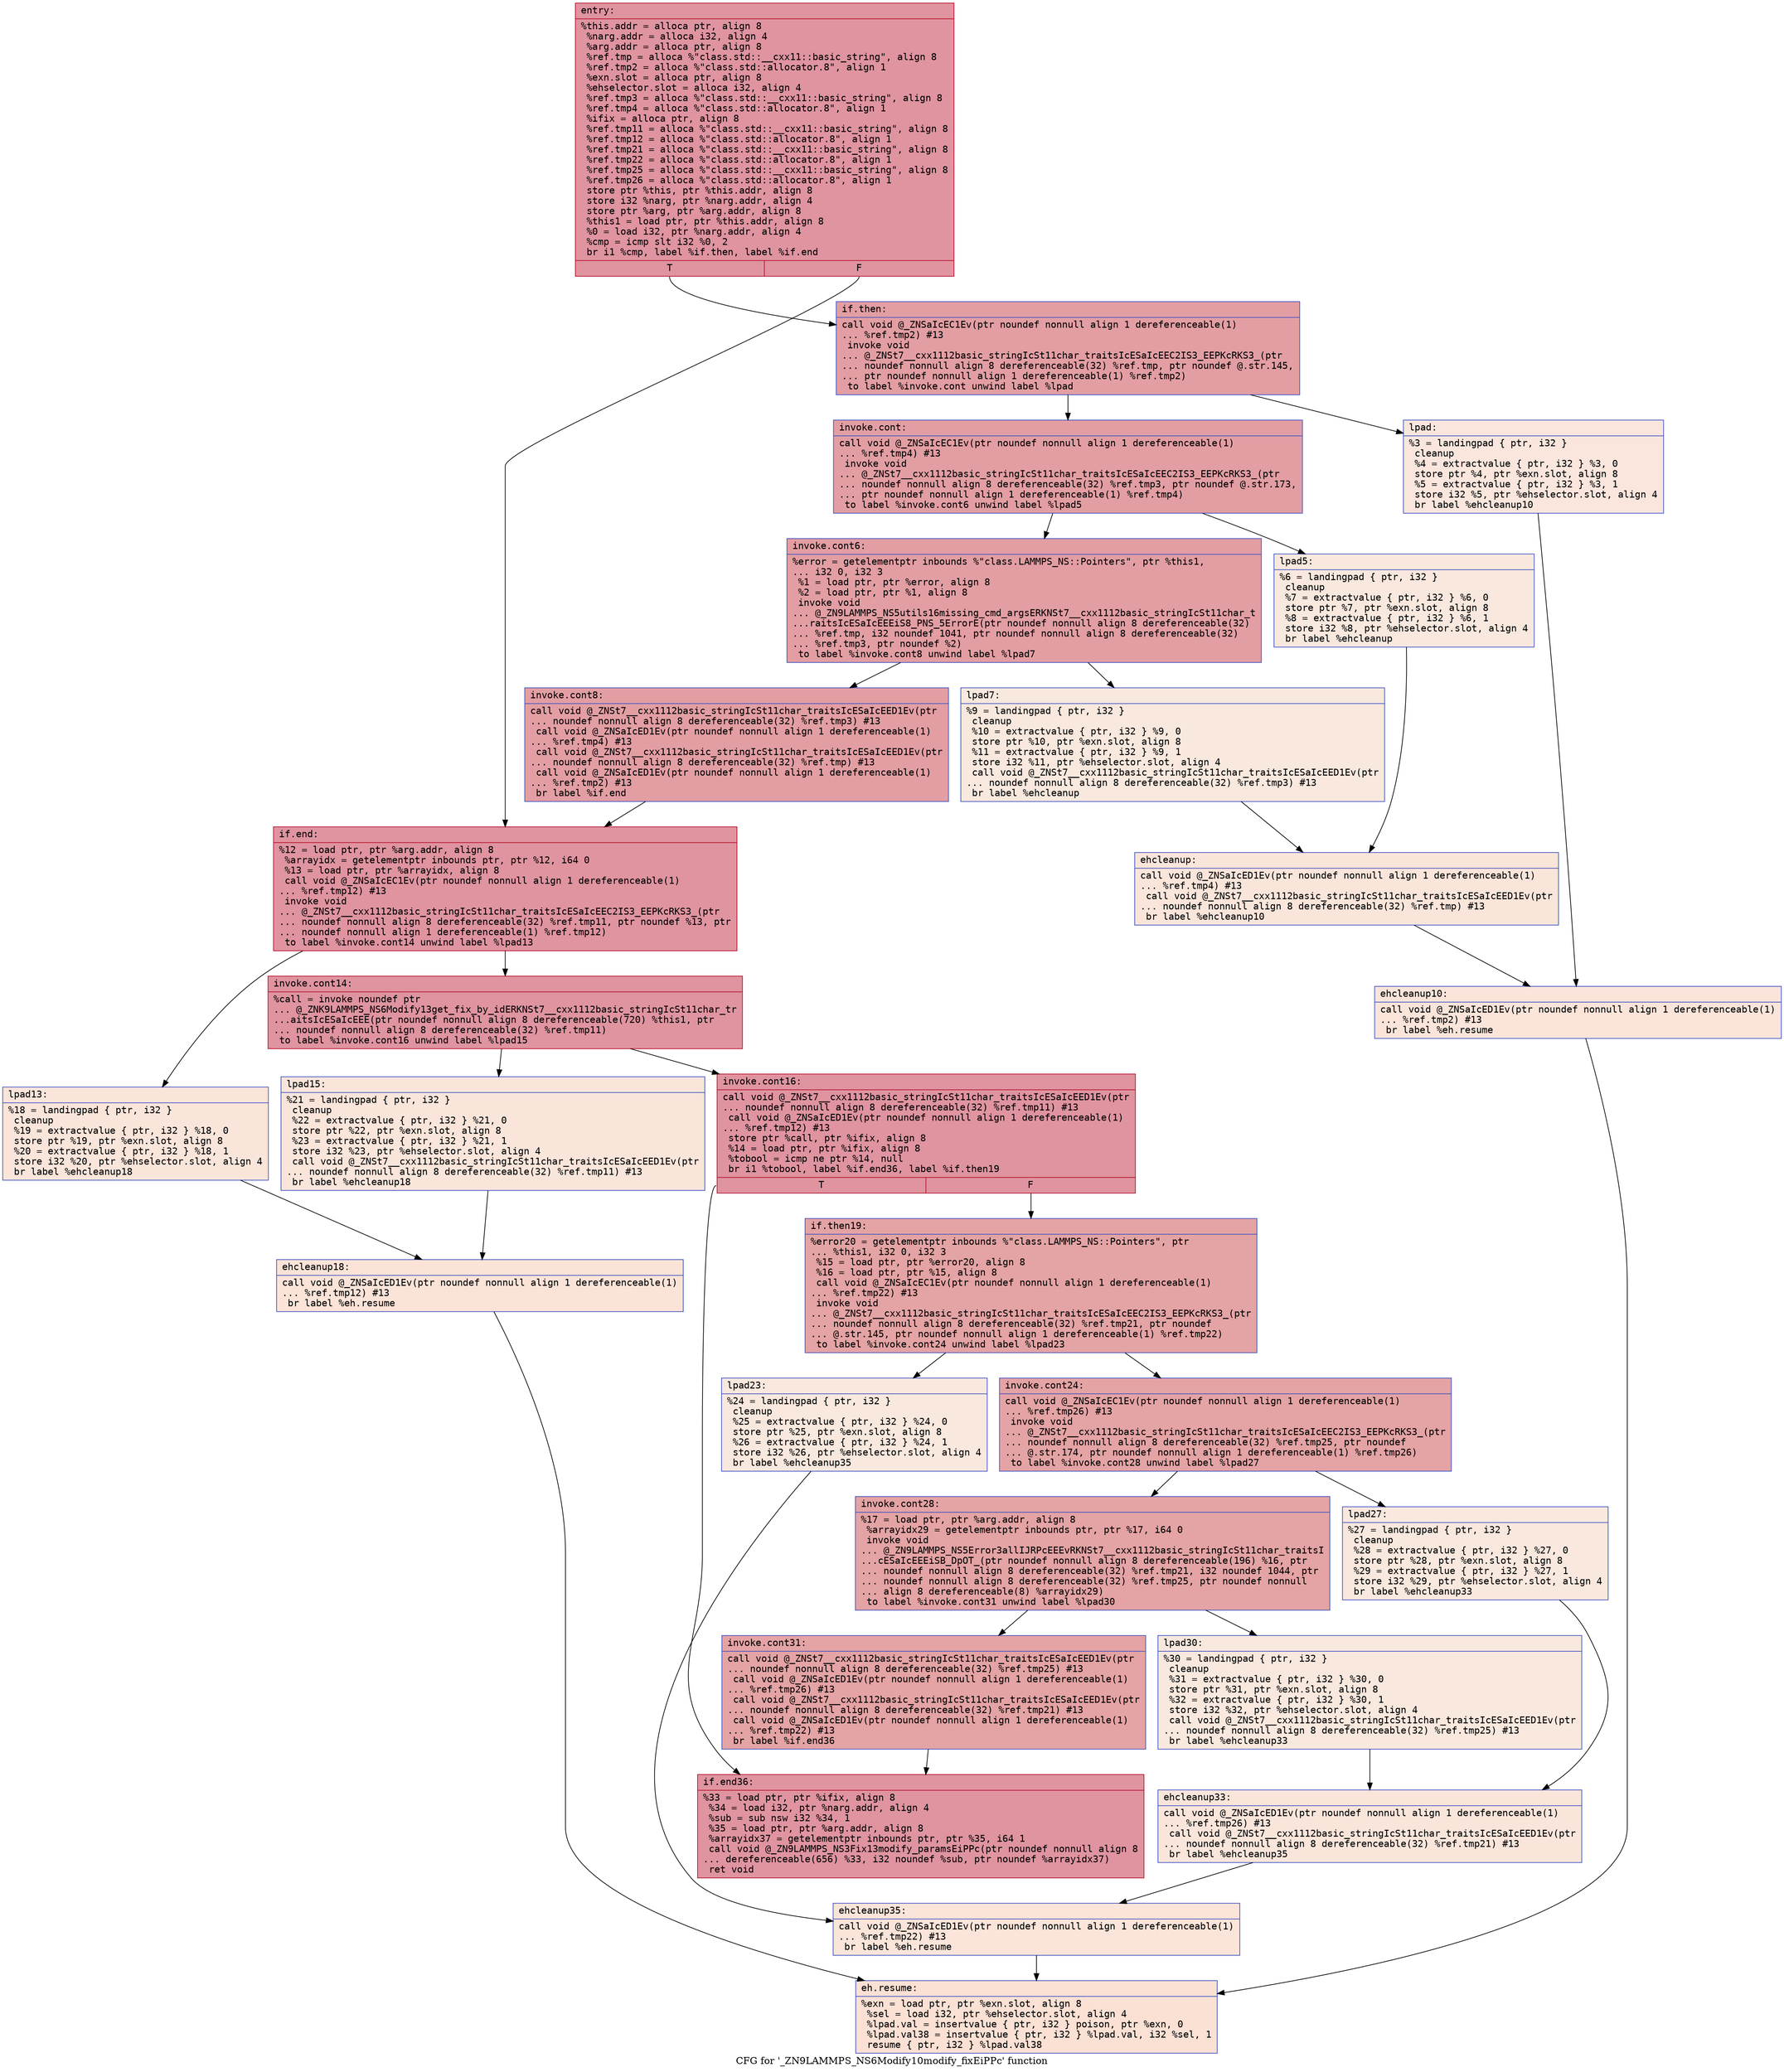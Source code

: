 digraph "CFG for '_ZN9LAMMPS_NS6Modify10modify_fixEiPPc' function" {
	label="CFG for '_ZN9LAMMPS_NS6Modify10modify_fixEiPPc' function";

	Node0x561f16398680 [shape=record,color="#b70d28ff", style=filled, fillcolor="#b70d2870" fontname="Courier",label="{entry:\l|  %this.addr = alloca ptr, align 8\l  %narg.addr = alloca i32, align 4\l  %arg.addr = alloca ptr, align 8\l  %ref.tmp = alloca %\"class.std::__cxx11::basic_string\", align 8\l  %ref.tmp2 = alloca %\"class.std::allocator.8\", align 1\l  %exn.slot = alloca ptr, align 8\l  %ehselector.slot = alloca i32, align 4\l  %ref.tmp3 = alloca %\"class.std::__cxx11::basic_string\", align 8\l  %ref.tmp4 = alloca %\"class.std::allocator.8\", align 1\l  %ifix = alloca ptr, align 8\l  %ref.tmp11 = alloca %\"class.std::__cxx11::basic_string\", align 8\l  %ref.tmp12 = alloca %\"class.std::allocator.8\", align 1\l  %ref.tmp21 = alloca %\"class.std::__cxx11::basic_string\", align 8\l  %ref.tmp22 = alloca %\"class.std::allocator.8\", align 1\l  %ref.tmp25 = alloca %\"class.std::__cxx11::basic_string\", align 8\l  %ref.tmp26 = alloca %\"class.std::allocator.8\", align 1\l  store ptr %this, ptr %this.addr, align 8\l  store i32 %narg, ptr %narg.addr, align 4\l  store ptr %arg, ptr %arg.addr, align 8\l  %this1 = load ptr, ptr %this.addr, align 8\l  %0 = load i32, ptr %narg.addr, align 4\l  %cmp = icmp slt i32 %0, 2\l  br i1 %cmp, label %if.then, label %if.end\l|{<s0>T|<s1>F}}"];
	Node0x561f16398680:s0 -> Node0x561f163996a0[tooltip="entry -> if.then\nProbability 50.00%" ];
	Node0x561f16398680:s1 -> Node0x561f16399710[tooltip="entry -> if.end\nProbability 50.00%" ];
	Node0x561f163996a0 [shape=record,color="#3d50c3ff", style=filled, fillcolor="#be242e70" fontname="Courier",label="{if.then:\l|  call void @_ZNSaIcEC1Ev(ptr noundef nonnull align 1 dereferenceable(1)\l... %ref.tmp2) #13\l  invoke void\l... @_ZNSt7__cxx1112basic_stringIcSt11char_traitsIcESaIcEEC2IS3_EEPKcRKS3_(ptr\l... noundef nonnull align 8 dereferenceable(32) %ref.tmp, ptr noundef @.str.145,\l... ptr noundef nonnull align 1 dereferenceable(1) %ref.tmp2)\l          to label %invoke.cont unwind label %lpad\l}"];
	Node0x561f163996a0 -> Node0x561f163999b0[tooltip="if.then -> invoke.cont\nProbability 100.00%" ];
	Node0x561f163996a0 -> Node0x561f16398c90[tooltip="if.then -> lpad\nProbability 0.00%" ];
	Node0x561f163999b0 [shape=record,color="#3d50c3ff", style=filled, fillcolor="#be242e70" fontname="Courier",label="{invoke.cont:\l|  call void @_ZNSaIcEC1Ev(ptr noundef nonnull align 1 dereferenceable(1)\l... %ref.tmp4) #13\l  invoke void\l... @_ZNSt7__cxx1112basic_stringIcSt11char_traitsIcESaIcEEC2IS3_EEPKcRKS3_(ptr\l... noundef nonnull align 8 dereferenceable(32) %ref.tmp3, ptr noundef @.str.173,\l... ptr noundef nonnull align 1 dereferenceable(1) %ref.tmp4)\l          to label %invoke.cont6 unwind label %lpad5\l}"];
	Node0x561f163999b0 -> Node0x561f16399f10[tooltip="invoke.cont -> invoke.cont6\nProbability 100.00%" ];
	Node0x561f163999b0 -> Node0x561f16399f60[tooltip="invoke.cont -> lpad5\nProbability 0.00%" ];
	Node0x561f16399f10 [shape=record,color="#3d50c3ff", style=filled, fillcolor="#be242e70" fontname="Courier",label="{invoke.cont6:\l|  %error = getelementptr inbounds %\"class.LAMMPS_NS::Pointers\", ptr %this1,\l... i32 0, i32 3\l  %1 = load ptr, ptr %error, align 8\l  %2 = load ptr, ptr %1, align 8\l  invoke void\l... @_ZN9LAMMPS_NS5utils16missing_cmd_argsERKNSt7__cxx1112basic_stringIcSt11char_t\l...raitsIcESaIcEEEiS8_PNS_5ErrorE(ptr noundef nonnull align 8 dereferenceable(32)\l... %ref.tmp, i32 noundef 1041, ptr noundef nonnull align 8 dereferenceable(32)\l... %ref.tmp3, ptr noundef %2)\l          to label %invoke.cont8 unwind label %lpad7\l}"];
	Node0x561f16399f10 -> Node0x561f16398da0[tooltip="invoke.cont6 -> invoke.cont8\nProbability 100.00%" ];
	Node0x561f16399f10 -> Node0x561f1639a420[tooltip="invoke.cont6 -> lpad7\nProbability 0.00%" ];
	Node0x561f16398da0 [shape=record,color="#3d50c3ff", style=filled, fillcolor="#be242e70" fontname="Courier",label="{invoke.cont8:\l|  call void @_ZNSt7__cxx1112basic_stringIcSt11char_traitsIcESaIcEED1Ev(ptr\l... noundef nonnull align 8 dereferenceable(32) %ref.tmp3) #13\l  call void @_ZNSaIcED1Ev(ptr noundef nonnull align 1 dereferenceable(1)\l... %ref.tmp4) #13\l  call void @_ZNSt7__cxx1112basic_stringIcSt11char_traitsIcESaIcEED1Ev(ptr\l... noundef nonnull align 8 dereferenceable(32) %ref.tmp) #13\l  call void @_ZNSaIcED1Ev(ptr noundef nonnull align 1 dereferenceable(1)\l... %ref.tmp2) #13\l  br label %if.end\l}"];
	Node0x561f16398da0 -> Node0x561f16399710[tooltip="invoke.cont8 -> if.end\nProbability 100.00%" ];
	Node0x561f16398c90 [shape=record,color="#3d50c3ff", style=filled, fillcolor="#f3c7b170" fontname="Courier",label="{lpad:\l|  %3 = landingpad \{ ptr, i32 \}\l          cleanup\l  %4 = extractvalue \{ ptr, i32 \} %3, 0\l  store ptr %4, ptr %exn.slot, align 8\l  %5 = extractvalue \{ ptr, i32 \} %3, 1\l  store i32 %5, ptr %ehselector.slot, align 4\l  br label %ehcleanup10\l}"];
	Node0x561f16398c90 -> Node0x561f1639ae40[tooltip="lpad -> ehcleanup10\nProbability 100.00%" ];
	Node0x561f16399f60 [shape=record,color="#3d50c3ff", style=filled, fillcolor="#f2cab570" fontname="Courier",label="{lpad5:\l|  %6 = landingpad \{ ptr, i32 \}\l          cleanup\l  %7 = extractvalue \{ ptr, i32 \} %6, 0\l  store ptr %7, ptr %exn.slot, align 8\l  %8 = extractvalue \{ ptr, i32 \} %6, 1\l  store i32 %8, ptr %ehselector.slot, align 4\l  br label %ehcleanup\l}"];
	Node0x561f16399f60 -> Node0x561f1639b1b0[tooltip="lpad5 -> ehcleanup\nProbability 100.00%" ];
	Node0x561f1639a420 [shape=record,color="#3d50c3ff", style=filled, fillcolor="#f2cab570" fontname="Courier",label="{lpad7:\l|  %9 = landingpad \{ ptr, i32 \}\l          cleanup\l  %10 = extractvalue \{ ptr, i32 \} %9, 0\l  store ptr %10, ptr %exn.slot, align 8\l  %11 = extractvalue \{ ptr, i32 \} %9, 1\l  store i32 %11, ptr %ehselector.slot, align 4\l  call void @_ZNSt7__cxx1112basic_stringIcSt11char_traitsIcESaIcEED1Ev(ptr\l... noundef nonnull align 8 dereferenceable(32) %ref.tmp3) #13\l  br label %ehcleanup\l}"];
	Node0x561f1639a420 -> Node0x561f1639b1b0[tooltip="lpad7 -> ehcleanup\nProbability 100.00%" ];
	Node0x561f1639b1b0 [shape=record,color="#3d50c3ff", style=filled, fillcolor="#f4c5ad70" fontname="Courier",label="{ehcleanup:\l|  call void @_ZNSaIcED1Ev(ptr noundef nonnull align 1 dereferenceable(1)\l... %ref.tmp4) #13\l  call void @_ZNSt7__cxx1112basic_stringIcSt11char_traitsIcESaIcEED1Ev(ptr\l... noundef nonnull align 8 dereferenceable(32) %ref.tmp) #13\l  br label %ehcleanup10\l}"];
	Node0x561f1639b1b0 -> Node0x561f1639ae40[tooltip="ehcleanup -> ehcleanup10\nProbability 100.00%" ];
	Node0x561f1639ae40 [shape=record,color="#3d50c3ff", style=filled, fillcolor="#f5c1a970" fontname="Courier",label="{ehcleanup10:\l|  call void @_ZNSaIcED1Ev(ptr noundef nonnull align 1 dereferenceable(1)\l... %ref.tmp2) #13\l  br label %eh.resume\l}"];
	Node0x561f1639ae40 -> Node0x561f1639bac0[tooltip="ehcleanup10 -> eh.resume\nProbability 100.00%" ];
	Node0x561f16399710 [shape=record,color="#b70d28ff", style=filled, fillcolor="#b70d2870" fontname="Courier",label="{if.end:\l|  %12 = load ptr, ptr %arg.addr, align 8\l  %arrayidx = getelementptr inbounds ptr, ptr %12, i64 0\l  %13 = load ptr, ptr %arrayidx, align 8\l  call void @_ZNSaIcEC1Ev(ptr noundef nonnull align 1 dereferenceable(1)\l... %ref.tmp12) #13\l  invoke void\l... @_ZNSt7__cxx1112basic_stringIcSt11char_traitsIcESaIcEEC2IS3_EEPKcRKS3_(ptr\l... noundef nonnull align 8 dereferenceable(32) %ref.tmp11, ptr noundef %13, ptr\l... noundef nonnull align 1 dereferenceable(1) %ref.tmp12)\l          to label %invoke.cont14 unwind label %lpad13\l}"];
	Node0x561f16399710 -> Node0x561f1639bdb0[tooltip="if.end -> invoke.cont14\nProbability 100.00%" ];
	Node0x561f16399710 -> Node0x561f1639be30[tooltip="if.end -> lpad13\nProbability 0.00%" ];
	Node0x561f1639bdb0 [shape=record,color="#b70d28ff", style=filled, fillcolor="#b70d2870" fontname="Courier",label="{invoke.cont14:\l|  %call = invoke noundef ptr\l... @_ZNK9LAMMPS_NS6Modify13get_fix_by_idERKNSt7__cxx1112basic_stringIcSt11char_tr\l...aitsIcESaIcEEE(ptr noundef nonnull align 8 dereferenceable(720) %this1, ptr\l... noundef nonnull align 8 dereferenceable(32) %ref.tmp11)\l          to label %invoke.cont16 unwind label %lpad15\l}"];
	Node0x561f1639bdb0 -> Node0x561f1639bd60[tooltip="invoke.cont14 -> invoke.cont16\nProbability 100.00%" ];
	Node0x561f1639bdb0 -> Node0x561f1639c0d0[tooltip="invoke.cont14 -> lpad15\nProbability 0.00%" ];
	Node0x561f1639bd60 [shape=record,color="#b70d28ff", style=filled, fillcolor="#b70d2870" fontname="Courier",label="{invoke.cont16:\l|  call void @_ZNSt7__cxx1112basic_stringIcSt11char_traitsIcESaIcEED1Ev(ptr\l... noundef nonnull align 8 dereferenceable(32) %ref.tmp11) #13\l  call void @_ZNSaIcED1Ev(ptr noundef nonnull align 1 dereferenceable(1)\l... %ref.tmp12) #13\l  store ptr %call, ptr %ifix, align 8\l  %14 = load ptr, ptr %ifix, align 8\l  %tobool = icmp ne ptr %14, null\l  br i1 %tobool, label %if.end36, label %if.then19\l|{<s0>T|<s1>F}}"];
	Node0x561f1639bd60:s0 -> Node0x561f1639c730[tooltip="invoke.cont16 -> if.end36\nProbability 62.50%" ];
	Node0x561f1639bd60:s1 -> Node0x561f1639c7b0[tooltip="invoke.cont16 -> if.then19\nProbability 37.50%" ];
	Node0x561f1639c7b0 [shape=record,color="#3d50c3ff", style=filled, fillcolor="#c32e3170" fontname="Courier",label="{if.then19:\l|  %error20 = getelementptr inbounds %\"class.LAMMPS_NS::Pointers\", ptr\l... %this1, i32 0, i32 3\l  %15 = load ptr, ptr %error20, align 8\l  %16 = load ptr, ptr %15, align 8\l  call void @_ZNSaIcEC1Ev(ptr noundef nonnull align 1 dereferenceable(1)\l... %ref.tmp22) #13\l  invoke void\l... @_ZNSt7__cxx1112basic_stringIcSt11char_traitsIcESaIcEEC2IS3_EEPKcRKS3_(ptr\l... noundef nonnull align 8 dereferenceable(32) %ref.tmp21, ptr noundef\l... @.str.145, ptr noundef nonnull align 1 dereferenceable(1) %ref.tmp22)\l          to label %invoke.cont24 unwind label %lpad23\l}"];
	Node0x561f1639c7b0 -> Node0x561f1639cca0[tooltip="if.then19 -> invoke.cont24\nProbability 100.00%" ];
	Node0x561f1639c7b0 -> Node0x561f1639cd20[tooltip="if.then19 -> lpad23\nProbability 0.00%" ];
	Node0x561f1639cca0 [shape=record,color="#3d50c3ff", style=filled, fillcolor="#c32e3170" fontname="Courier",label="{invoke.cont24:\l|  call void @_ZNSaIcEC1Ev(ptr noundef nonnull align 1 dereferenceable(1)\l... %ref.tmp26) #13\l  invoke void\l... @_ZNSt7__cxx1112basic_stringIcSt11char_traitsIcESaIcEEC2IS3_EEPKcRKS3_(ptr\l... noundef nonnull align 8 dereferenceable(32) %ref.tmp25, ptr noundef\l... @.str.174, ptr noundef nonnull align 1 dereferenceable(1) %ref.tmp26)\l          to label %invoke.cont28 unwind label %lpad27\l}"];
	Node0x561f1639cca0 -> Node0x561f1639d0a0[tooltip="invoke.cont24 -> invoke.cont28\nProbability 100.00%" ];
	Node0x561f1639cca0 -> Node0x561f1639d0f0[tooltip="invoke.cont24 -> lpad27\nProbability 0.00%" ];
	Node0x561f1639d0a0 [shape=record,color="#3d50c3ff", style=filled, fillcolor="#c32e3170" fontname="Courier",label="{invoke.cont28:\l|  %17 = load ptr, ptr %arg.addr, align 8\l  %arrayidx29 = getelementptr inbounds ptr, ptr %17, i64 0\l  invoke void\l... @_ZN9LAMMPS_NS5Error3allIJRPcEEEvRKNSt7__cxx1112basic_stringIcSt11char_traitsI\l...cESaIcEEEiSB_DpOT_(ptr noundef nonnull align 8 dereferenceable(196) %16, ptr\l... noundef nonnull align 8 dereferenceable(32) %ref.tmp21, i32 noundef 1044, ptr\l... noundef nonnull align 8 dereferenceable(32) %ref.tmp25, ptr noundef nonnull\l... align 8 dereferenceable(8) %arrayidx29)\l          to label %invoke.cont31 unwind label %lpad30\l}"];
	Node0x561f1639d0a0 -> Node0x561f1639d050[tooltip="invoke.cont28 -> invoke.cont31\nProbability 100.00%" ];
	Node0x561f1639d0a0 -> Node0x561f16399a90[tooltip="invoke.cont28 -> lpad30\nProbability 0.00%" ];
	Node0x561f1639d050 [shape=record,color="#3d50c3ff", style=filled, fillcolor="#c32e3170" fontname="Courier",label="{invoke.cont31:\l|  call void @_ZNSt7__cxx1112basic_stringIcSt11char_traitsIcESaIcEED1Ev(ptr\l... noundef nonnull align 8 dereferenceable(32) %ref.tmp25) #13\l  call void @_ZNSaIcED1Ev(ptr noundef nonnull align 1 dereferenceable(1)\l... %ref.tmp26) #13\l  call void @_ZNSt7__cxx1112basic_stringIcSt11char_traitsIcESaIcEED1Ev(ptr\l... noundef nonnull align 8 dereferenceable(32) %ref.tmp21) #13\l  call void @_ZNSaIcED1Ev(ptr noundef nonnull align 1 dereferenceable(1)\l... %ref.tmp22) #13\l  br label %if.end36\l}"];
	Node0x561f1639d050 -> Node0x561f1639c730[tooltip="invoke.cont31 -> if.end36\nProbability 100.00%" ];
	Node0x561f1639be30 [shape=record,color="#3d50c3ff", style=filled, fillcolor="#f4c5ad70" fontname="Courier",label="{lpad13:\l|  %18 = landingpad \{ ptr, i32 \}\l          cleanup\l  %19 = extractvalue \{ ptr, i32 \} %18, 0\l  store ptr %19, ptr %exn.slot, align 8\l  %20 = extractvalue \{ ptr, i32 \} %18, 1\l  store i32 %20, ptr %ehselector.slot, align 4\l  br label %ehcleanup18\l}"];
	Node0x561f1639be30 -> Node0x561f1639e140[tooltip="lpad13 -> ehcleanup18\nProbability 100.00%" ];
	Node0x561f1639c0d0 [shape=record,color="#3d50c3ff", style=filled, fillcolor="#f4c5ad70" fontname="Courier",label="{lpad15:\l|  %21 = landingpad \{ ptr, i32 \}\l          cleanup\l  %22 = extractvalue \{ ptr, i32 \} %21, 0\l  store ptr %22, ptr %exn.slot, align 8\l  %23 = extractvalue \{ ptr, i32 \} %21, 1\l  store i32 %23, ptr %ehselector.slot, align 4\l  call void @_ZNSt7__cxx1112basic_stringIcSt11char_traitsIcESaIcEED1Ev(ptr\l... noundef nonnull align 8 dereferenceable(32) %ref.tmp11) #13\l  br label %ehcleanup18\l}"];
	Node0x561f1639c0d0 -> Node0x561f1639e140[tooltip="lpad15 -> ehcleanup18\nProbability 100.00%" ];
	Node0x561f1639e140 [shape=record,color="#3d50c3ff", style=filled, fillcolor="#f6bfa670" fontname="Courier",label="{ehcleanup18:\l|  call void @_ZNSaIcED1Ev(ptr noundef nonnull align 1 dereferenceable(1)\l... %ref.tmp12) #13\l  br label %eh.resume\l}"];
	Node0x561f1639e140 -> Node0x561f1639bac0[tooltip="ehcleanup18 -> eh.resume\nProbability 100.00%" ];
	Node0x561f1639cd20 [shape=record,color="#3d50c3ff", style=filled, fillcolor="#f2cab570" fontname="Courier",label="{lpad23:\l|  %24 = landingpad \{ ptr, i32 \}\l          cleanup\l  %25 = extractvalue \{ ptr, i32 \} %24, 0\l  store ptr %25, ptr %exn.slot, align 8\l  %26 = extractvalue \{ ptr, i32 \} %24, 1\l  store i32 %26, ptr %ehselector.slot, align 4\l  br label %ehcleanup35\l}"];
	Node0x561f1639cd20 -> Node0x561f1639e9c0[tooltip="lpad23 -> ehcleanup35\nProbability 100.00%" ];
	Node0x561f1639d0f0 [shape=record,color="#3d50c3ff", style=filled, fillcolor="#f2cab570" fontname="Courier",label="{lpad27:\l|  %27 = landingpad \{ ptr, i32 \}\l          cleanup\l  %28 = extractvalue \{ ptr, i32 \} %27, 0\l  store ptr %28, ptr %exn.slot, align 8\l  %29 = extractvalue \{ ptr, i32 \} %27, 1\l  store i32 %29, ptr %ehselector.slot, align 4\l  br label %ehcleanup33\l}"];
	Node0x561f1639d0f0 -> Node0x561f1639ed30[tooltip="lpad27 -> ehcleanup33\nProbability 100.00%" ];
	Node0x561f16399a90 [shape=record,color="#3d50c3ff", style=filled, fillcolor="#f2cab570" fontname="Courier",label="{lpad30:\l|  %30 = landingpad \{ ptr, i32 \}\l          cleanup\l  %31 = extractvalue \{ ptr, i32 \} %30, 0\l  store ptr %31, ptr %exn.slot, align 8\l  %32 = extractvalue \{ ptr, i32 \} %30, 1\l  store i32 %32, ptr %ehselector.slot, align 4\l  call void @_ZNSt7__cxx1112basic_stringIcSt11char_traitsIcESaIcEED1Ev(ptr\l... noundef nonnull align 8 dereferenceable(32) %ref.tmp25) #13\l  br label %ehcleanup33\l}"];
	Node0x561f16399a90 -> Node0x561f1639ed30[tooltip="lpad30 -> ehcleanup33\nProbability 100.00%" ];
	Node0x561f1639ed30 [shape=record,color="#3d50c3ff", style=filled, fillcolor="#f4c5ad70" fontname="Courier",label="{ehcleanup33:\l|  call void @_ZNSaIcED1Ev(ptr noundef nonnull align 1 dereferenceable(1)\l... %ref.tmp26) #13\l  call void @_ZNSt7__cxx1112basic_stringIcSt11char_traitsIcESaIcEED1Ev(ptr\l... noundef nonnull align 8 dereferenceable(32) %ref.tmp21) #13\l  br label %ehcleanup35\l}"];
	Node0x561f1639ed30 -> Node0x561f1639e9c0[tooltip="ehcleanup33 -> ehcleanup35\nProbability 100.00%" ];
	Node0x561f1639e9c0 [shape=record,color="#3d50c3ff", style=filled, fillcolor="#f5c1a970" fontname="Courier",label="{ehcleanup35:\l|  call void @_ZNSaIcED1Ev(ptr noundef nonnull align 1 dereferenceable(1)\l... %ref.tmp22) #13\l  br label %eh.resume\l}"];
	Node0x561f1639e9c0 -> Node0x561f1639bac0[tooltip="ehcleanup35 -> eh.resume\nProbability 100.00%" ];
	Node0x561f1639c730 [shape=record,color="#b70d28ff", style=filled, fillcolor="#b70d2870" fontname="Courier",label="{if.end36:\l|  %33 = load ptr, ptr %ifix, align 8\l  %34 = load i32, ptr %narg.addr, align 4\l  %sub = sub nsw i32 %34, 1\l  %35 = load ptr, ptr %arg.addr, align 8\l  %arrayidx37 = getelementptr inbounds ptr, ptr %35, i64 1\l  call void @_ZN9LAMMPS_NS3Fix13modify_paramsEiPPc(ptr noundef nonnull align 8\l... dereferenceable(656) %33, i32 noundef %sub, ptr noundef %arrayidx37)\l  ret void\l}"];
	Node0x561f1639bac0 [shape=record,color="#3d50c3ff", style=filled, fillcolor="#f7b99e70" fontname="Courier",label="{eh.resume:\l|  %exn = load ptr, ptr %exn.slot, align 8\l  %sel = load i32, ptr %ehselector.slot, align 4\l  %lpad.val = insertvalue \{ ptr, i32 \} poison, ptr %exn, 0\l  %lpad.val38 = insertvalue \{ ptr, i32 \} %lpad.val, i32 %sel, 1\l  resume \{ ptr, i32 \} %lpad.val38\l}"];
}
